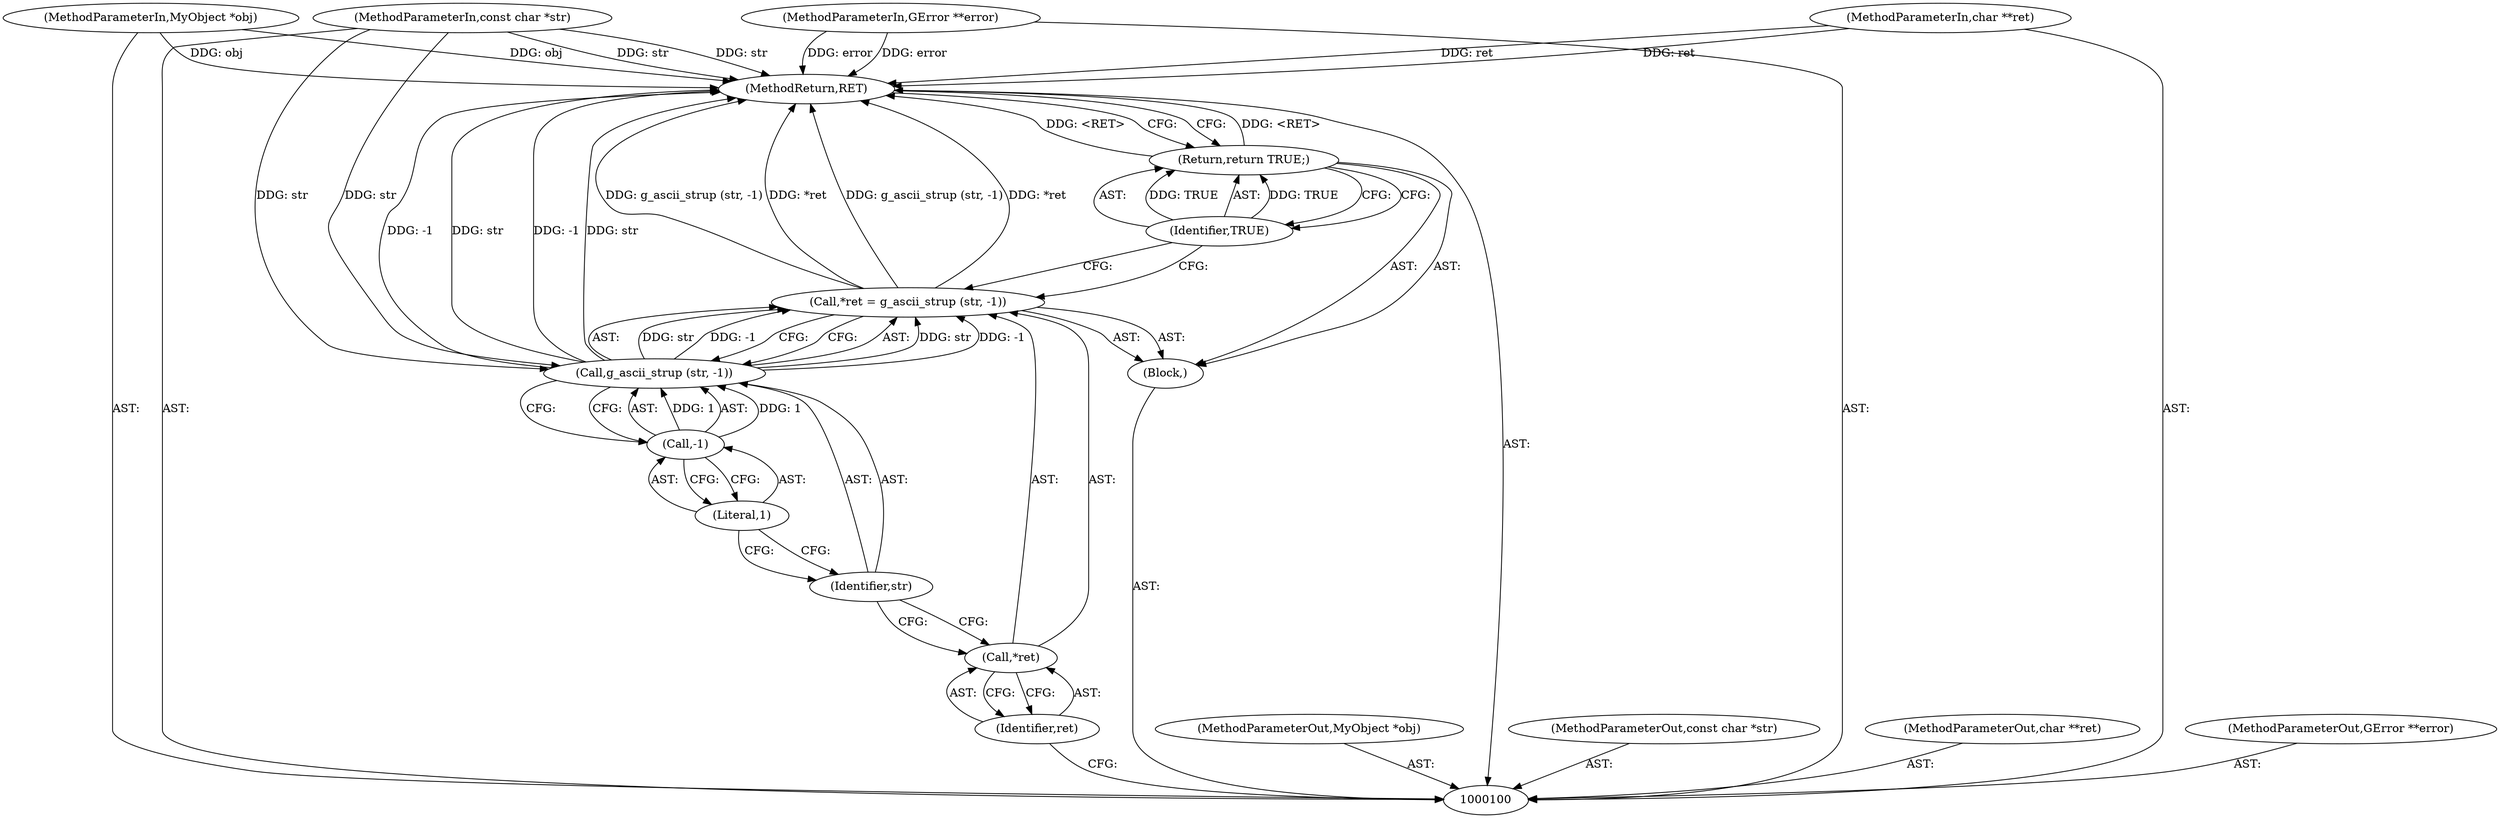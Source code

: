 digraph "1_dbus_9a6bce9b615abca6068348c1606ba8eaf13d9ae0_43" {
"1000115" [label="(MethodReturn,RET)"];
"1000101" [label="(MethodParameterIn,MyObject *obj)"];
"1000142" [label="(MethodParameterOut,MyObject *obj)"];
"1000102" [label="(MethodParameterIn,const char *str)"];
"1000143" [label="(MethodParameterOut,const char *str)"];
"1000103" [label="(MethodParameterIn,char **ret)"];
"1000144" [label="(MethodParameterOut,char **ret)"];
"1000104" [label="(MethodParameterIn,GError **error)"];
"1000145" [label="(MethodParameterOut,GError **error)"];
"1000105" [label="(Block,)"];
"1000106" [label="(Call,*ret = g_ascii_strup (str, -1))"];
"1000107" [label="(Call,*ret)"];
"1000110" [label="(Identifier,str)"];
"1000111" [label="(Call,-1)"];
"1000108" [label="(Identifier,ret)"];
"1000112" [label="(Literal,1)"];
"1000109" [label="(Call,g_ascii_strup (str, -1))"];
"1000113" [label="(Return,return TRUE;)"];
"1000114" [label="(Identifier,TRUE)"];
"1000115" -> "1000100"  [label="AST: "];
"1000115" -> "1000113"  [label="CFG: "];
"1000106" -> "1000115"  [label="DDG: *ret"];
"1000106" -> "1000115"  [label="DDG: g_ascii_strup (str, -1)"];
"1000104" -> "1000115"  [label="DDG: error"];
"1000103" -> "1000115"  [label="DDG: ret"];
"1000102" -> "1000115"  [label="DDG: str"];
"1000109" -> "1000115"  [label="DDG: -1"];
"1000109" -> "1000115"  [label="DDG: str"];
"1000101" -> "1000115"  [label="DDG: obj"];
"1000113" -> "1000115"  [label="DDG: <RET>"];
"1000101" -> "1000100"  [label="AST: "];
"1000101" -> "1000115"  [label="DDG: obj"];
"1000142" -> "1000100"  [label="AST: "];
"1000102" -> "1000100"  [label="AST: "];
"1000102" -> "1000115"  [label="DDG: str"];
"1000102" -> "1000109"  [label="DDG: str"];
"1000143" -> "1000100"  [label="AST: "];
"1000103" -> "1000100"  [label="AST: "];
"1000103" -> "1000115"  [label="DDG: ret"];
"1000144" -> "1000100"  [label="AST: "];
"1000104" -> "1000100"  [label="AST: "];
"1000104" -> "1000115"  [label="DDG: error"];
"1000145" -> "1000100"  [label="AST: "];
"1000105" -> "1000100"  [label="AST: "];
"1000106" -> "1000105"  [label="AST: "];
"1000113" -> "1000105"  [label="AST: "];
"1000106" -> "1000105"  [label="AST: "];
"1000106" -> "1000109"  [label="CFG: "];
"1000107" -> "1000106"  [label="AST: "];
"1000109" -> "1000106"  [label="AST: "];
"1000114" -> "1000106"  [label="CFG: "];
"1000106" -> "1000115"  [label="DDG: *ret"];
"1000106" -> "1000115"  [label="DDG: g_ascii_strup (str, -1)"];
"1000109" -> "1000106"  [label="DDG: str"];
"1000109" -> "1000106"  [label="DDG: -1"];
"1000107" -> "1000106"  [label="AST: "];
"1000107" -> "1000108"  [label="CFG: "];
"1000108" -> "1000107"  [label="AST: "];
"1000110" -> "1000107"  [label="CFG: "];
"1000110" -> "1000109"  [label="AST: "];
"1000110" -> "1000107"  [label="CFG: "];
"1000112" -> "1000110"  [label="CFG: "];
"1000111" -> "1000109"  [label="AST: "];
"1000111" -> "1000112"  [label="CFG: "];
"1000112" -> "1000111"  [label="AST: "];
"1000109" -> "1000111"  [label="CFG: "];
"1000111" -> "1000109"  [label="DDG: 1"];
"1000108" -> "1000107"  [label="AST: "];
"1000108" -> "1000100"  [label="CFG: "];
"1000107" -> "1000108"  [label="CFG: "];
"1000112" -> "1000111"  [label="AST: "];
"1000112" -> "1000110"  [label="CFG: "];
"1000111" -> "1000112"  [label="CFG: "];
"1000109" -> "1000106"  [label="AST: "];
"1000109" -> "1000111"  [label="CFG: "];
"1000110" -> "1000109"  [label="AST: "];
"1000111" -> "1000109"  [label="AST: "];
"1000106" -> "1000109"  [label="CFG: "];
"1000109" -> "1000115"  [label="DDG: -1"];
"1000109" -> "1000115"  [label="DDG: str"];
"1000109" -> "1000106"  [label="DDG: str"];
"1000109" -> "1000106"  [label="DDG: -1"];
"1000102" -> "1000109"  [label="DDG: str"];
"1000111" -> "1000109"  [label="DDG: 1"];
"1000113" -> "1000105"  [label="AST: "];
"1000113" -> "1000114"  [label="CFG: "];
"1000114" -> "1000113"  [label="AST: "];
"1000115" -> "1000113"  [label="CFG: "];
"1000113" -> "1000115"  [label="DDG: <RET>"];
"1000114" -> "1000113"  [label="DDG: TRUE"];
"1000114" -> "1000113"  [label="AST: "];
"1000114" -> "1000106"  [label="CFG: "];
"1000113" -> "1000114"  [label="CFG: "];
"1000114" -> "1000113"  [label="DDG: TRUE"];
}
